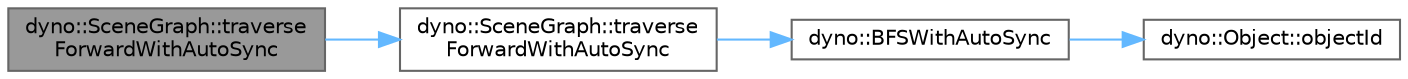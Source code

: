 digraph "dyno::SceneGraph::traverseForwardWithAutoSync"
{
 // LATEX_PDF_SIZE
  bgcolor="transparent";
  edge [fontname=Helvetica,fontsize=10,labelfontname=Helvetica,labelfontsize=10];
  node [fontname=Helvetica,fontsize=10,shape=box,height=0.2,width=0.4];
  rankdir="LR";
  Node1 [id="Node000001",label="dyno::SceneGraph::traverse\lForwardWithAutoSync",height=0.2,width=0.4,color="gray40", fillcolor="grey60", style="filled", fontcolor="black",tooltip=" "];
  Node1 -> Node2 [id="edge1_Node000001_Node000002",color="steelblue1",style="solid",tooltip=" "];
  Node2 [id="Node000002",label="dyno::SceneGraph::traverse\lForwardWithAutoSync",height=0.2,width=0.4,color="grey40", fillcolor="white", style="filled",URL="$classdyno_1_1_scene_graph.html#ac8e72aca35f21818497692f2291b51d0",tooltip="Breadth-first tree traversal starting from a specific node, only those whose mAutoSync turned-on will..."];
  Node2 -> Node3 [id="edge2_Node000002_Node000003",color="steelblue1",style="solid",tooltip=" "];
  Node3 [id="Node000003",label="dyno::BFSWithAutoSync",height=0.2,width=0.4,color="grey40", fillcolor="white", style="filled",URL="$namespacedyno.html#a49153e14b98c8e3bd6b0b23d25d2d547",tooltip=" "];
  Node3 -> Node4 [id="edge3_Node000003_Node000004",color="steelblue1",style="solid",tooltip=" "];
  Node4 [id="Node000004",label="dyno::Object::objectId",height=0.2,width=0.4,color="grey40", fillcolor="white", style="filled",URL="$classdyno_1_1_object.html#a5105729f9f9faf65100b999d076418c8",tooltip=" "];
}
